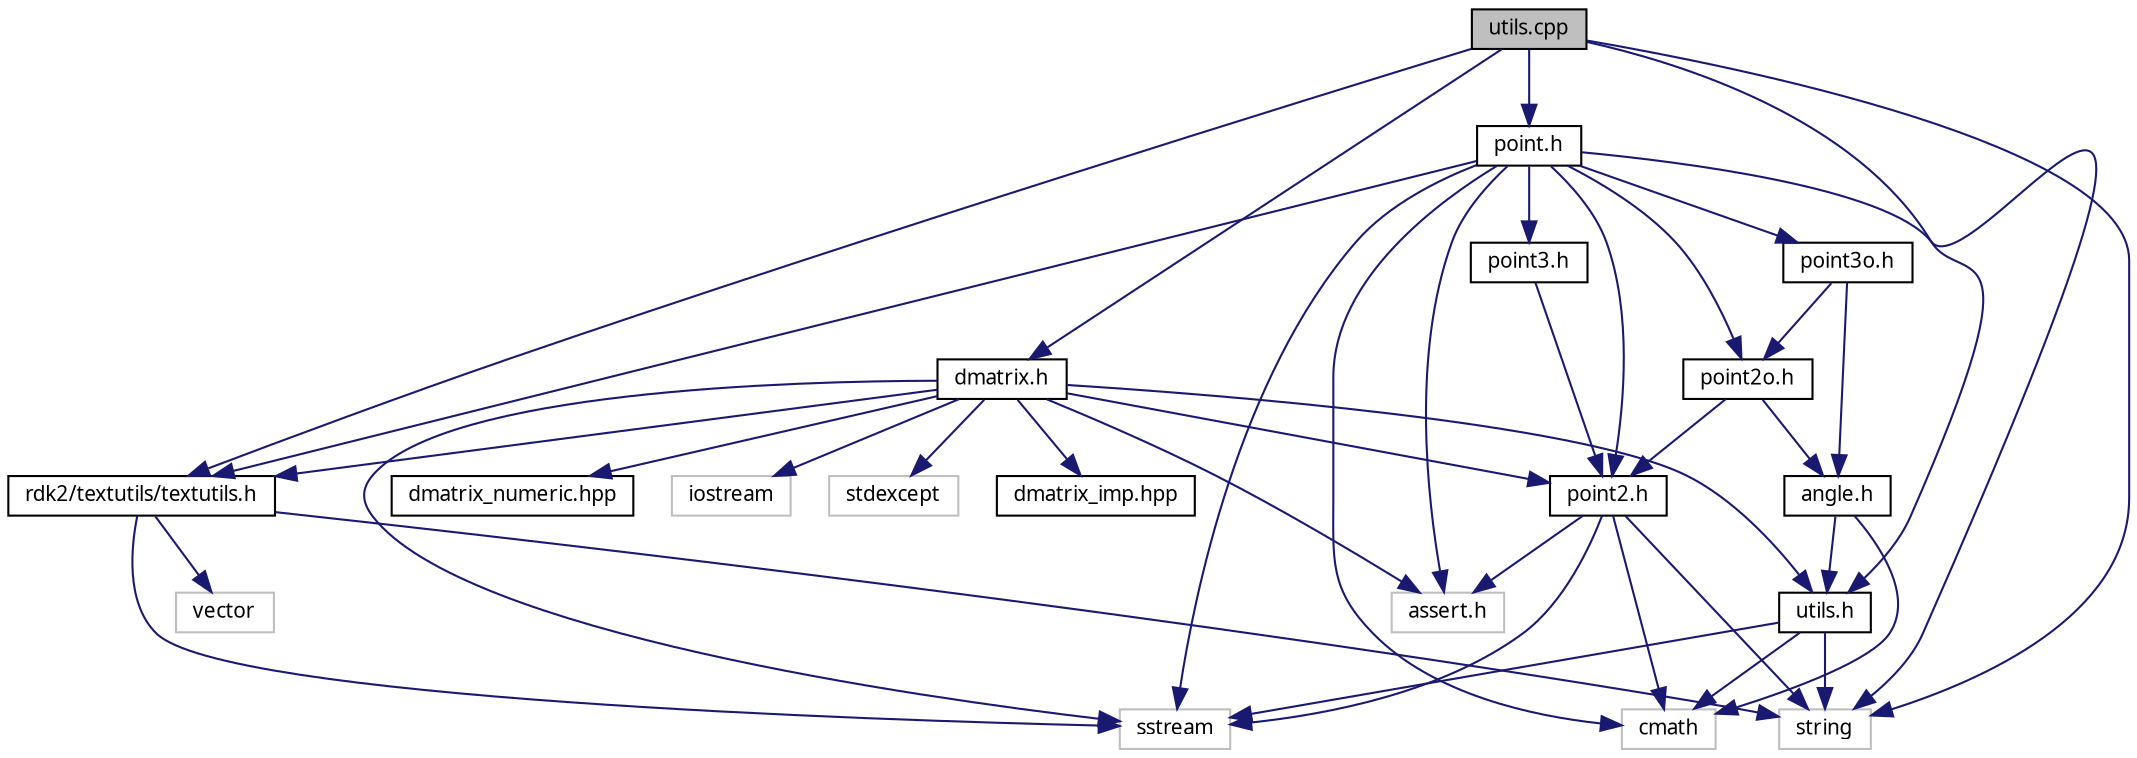 digraph G
{
  edge [fontname="FreeSans.ttf",fontsize=10,labelfontname="FreeSans.ttf",labelfontsize=10];
  node [fontname="FreeSans.ttf",fontsize=10,shape=record];
  Node1 [label="utils.cpp",height=0.2,width=0.4,color="black", fillcolor="grey75", style="filled" fontcolor="black"];
  Node1 -> Node2 [color="midnightblue",fontsize=10,style="solid",fontname="FreeSans.ttf"];
  Node2 [label="dmatrix.h",height=0.2,width=0.4,color="black", fillcolor="white", style="filled",URL="$dmatrix_8h-source.html"];
  Node2 -> Node3 [color="midnightblue",fontsize=10,style="solid",fontname="FreeSans.ttf"];
  Node3 [label="assert.h",height=0.2,width=0.4,color="grey75", fillcolor="white", style="filled"];
  Node2 -> Node4 [color="midnightblue",fontsize=10,style="solid",fontname="FreeSans.ttf"];
  Node4 [label="iostream",height=0.2,width=0.4,color="grey75", fillcolor="white", style="filled"];
  Node2 -> Node5 [color="midnightblue",fontsize=10,style="solid",fontname="FreeSans.ttf"];
  Node5 [label="sstream",height=0.2,width=0.4,color="grey75", fillcolor="white", style="filled"];
  Node2 -> Node6 [color="midnightblue",fontsize=10,style="solid",fontname="FreeSans.ttf"];
  Node6 [label="stdexcept",height=0.2,width=0.4,color="grey75", fillcolor="white", style="filled"];
  Node2 -> Node7 [color="midnightblue",fontsize=10,style="solid",fontname="FreeSans.ttf"];
  Node7 [label="rdk2/textutils/textutils.h",height=0.2,width=0.4,color="black", fillcolor="white", style="filled",URL="$textutils_8h-source.html"];
  Node7 -> Node8 [color="midnightblue",fontsize=10,style="solid",fontname="FreeSans.ttf"];
  Node8 [label="vector",height=0.2,width=0.4,color="grey75", fillcolor="white", style="filled"];
  Node7 -> Node9 [color="midnightblue",fontsize=10,style="solid",fontname="FreeSans.ttf"];
  Node9 [label="string",height=0.2,width=0.4,color="grey75", fillcolor="white", style="filled"];
  Node7 -> Node5 [color="midnightblue",fontsize=10,style="solid",fontname="FreeSans.ttf"];
  Node2 -> Node10 [color="midnightblue",fontsize=10,style="solid",fontname="FreeSans.ttf"];
  Node10 [label="utils.h",height=0.2,width=0.4,color="black", fillcolor="white", style="filled",URL="$geometry_2utils_8h-source.html"];
  Node10 -> Node5 [color="midnightblue",fontsize=10,style="solid",fontname="FreeSans.ttf"];
  Node10 -> Node9 [color="midnightblue",fontsize=10,style="solid",fontname="FreeSans.ttf"];
  Node10 -> Node11 [color="midnightblue",fontsize=10,style="solid",fontname="FreeSans.ttf"];
  Node11 [label="cmath",height=0.2,width=0.4,color="grey75", fillcolor="white", style="filled"];
  Node2 -> Node12 [color="midnightblue",fontsize=10,style="solid",fontname="FreeSans.ttf"];
  Node12 [label="point2.h",height=0.2,width=0.4,color="black", fillcolor="white", style="filled",URL="$point2_8h-source.html"];
  Node12 -> Node9 [color="midnightblue",fontsize=10,style="solid",fontname="FreeSans.ttf"];
  Node12 -> Node5 [color="midnightblue",fontsize=10,style="solid",fontname="FreeSans.ttf"];
  Node12 -> Node3 [color="midnightblue",fontsize=10,style="solid",fontname="FreeSans.ttf"];
  Node12 -> Node11 [color="midnightblue",fontsize=10,style="solid",fontname="FreeSans.ttf"];
  Node2 -> Node13 [color="midnightblue",fontsize=10,style="solid",fontname="FreeSans.ttf"];
  Node13 [label="dmatrix_imp.hpp",height=0.2,width=0.4,color="black", fillcolor="white", style="filled",URL="$dmatrix__imp_8hpp-source.html"];
  Node2 -> Node14 [color="midnightblue",fontsize=10,style="solid",fontname="FreeSans.ttf"];
  Node14 [label="dmatrix_numeric.hpp",height=0.2,width=0.4,color="black", fillcolor="white", style="filled",URL="$dmatrix__numeric_8hpp-source.html"];
  Node1 -> Node10 [color="midnightblue",fontsize=10,style="solid",fontname="FreeSans.ttf"];
  Node1 -> Node15 [color="midnightblue",fontsize=10,style="solid",fontname="FreeSans.ttf"];
  Node15 [label="point.h",height=0.2,width=0.4,color="black", fillcolor="white", style="filled",URL="$point_8h-source.html"];
  Node15 -> Node9 [color="midnightblue",fontsize=10,style="solid",fontname="FreeSans.ttf"];
  Node15 -> Node5 [color="midnightblue",fontsize=10,style="solid",fontname="FreeSans.ttf"];
  Node15 -> Node3 [color="midnightblue",fontsize=10,style="solid",fontname="FreeSans.ttf"];
  Node15 -> Node11 [color="midnightblue",fontsize=10,style="solid",fontname="FreeSans.ttf"];
  Node15 -> Node7 [color="midnightblue",fontsize=10,style="solid",fontname="FreeSans.ttf"];
  Node15 -> Node12 [color="midnightblue",fontsize=10,style="solid",fontname="FreeSans.ttf"];
  Node15 -> Node16 [color="midnightblue",fontsize=10,style="solid",fontname="FreeSans.ttf"];
  Node16 [label="point2o.h",height=0.2,width=0.4,color="black", fillcolor="white", style="filled",URL="$point2o_8h-source.html"];
  Node16 -> Node12 [color="midnightblue",fontsize=10,style="solid",fontname="FreeSans.ttf"];
  Node16 -> Node17 [color="midnightblue",fontsize=10,style="solid",fontname="FreeSans.ttf"];
  Node17 [label="angle.h",height=0.2,width=0.4,color="black", fillcolor="white", style="filled",URL="$angle_8h-source.html"];
  Node17 -> Node11 [color="midnightblue",fontsize=10,style="solid",fontname="FreeSans.ttf"];
  Node17 -> Node10 [color="midnightblue",fontsize=10,style="solid",fontname="FreeSans.ttf"];
  Node15 -> Node18 [color="midnightblue",fontsize=10,style="solid",fontname="FreeSans.ttf"];
  Node18 [label="point3.h",height=0.2,width=0.4,color="black", fillcolor="white", style="filled",URL="$point3_8h-source.html"];
  Node18 -> Node12 [color="midnightblue",fontsize=10,style="solid",fontname="FreeSans.ttf"];
  Node15 -> Node19 [color="midnightblue",fontsize=10,style="solid",fontname="FreeSans.ttf"];
  Node19 [label="point3o.h",height=0.2,width=0.4,color="black", fillcolor="white", style="filled",URL="$point3o_8h-source.html"];
  Node19 -> Node16 [color="midnightblue",fontsize=10,style="solid",fontname="FreeSans.ttf"];
  Node19 -> Node17 [color="midnightblue",fontsize=10,style="solid",fontname="FreeSans.ttf"];
  Node1 -> Node9 [color="midnightblue",fontsize=10,style="solid",fontname="FreeSans.ttf"];
  Node1 -> Node7 [color="midnightblue",fontsize=10,style="solid",fontname="FreeSans.ttf"];
}
